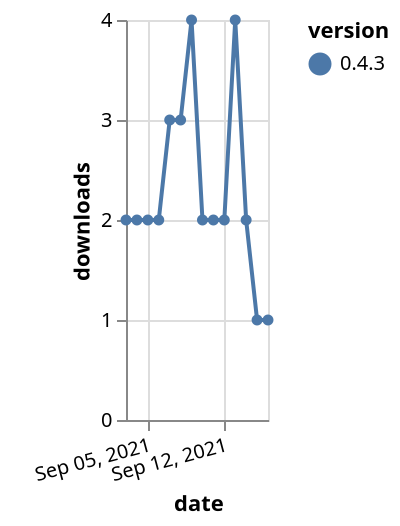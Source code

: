 {"$schema": "https://vega.github.io/schema/vega-lite/v5.json", "description": "A simple bar chart with embedded data.", "data": {"values": [{"date": "2021-09-03", "total": 1504, "delta": 2, "version": "0.4.3"}, {"date": "2021-09-04", "total": 1506, "delta": 2, "version": "0.4.3"}, {"date": "2021-09-05", "total": 1508, "delta": 2, "version": "0.4.3"}, {"date": "2021-09-06", "total": 1510, "delta": 2, "version": "0.4.3"}, {"date": "2021-09-07", "total": 1513, "delta": 3, "version": "0.4.3"}, {"date": "2021-09-08", "total": 1516, "delta": 3, "version": "0.4.3"}, {"date": "2021-09-09", "total": 1520, "delta": 4, "version": "0.4.3"}, {"date": "2021-09-10", "total": 1522, "delta": 2, "version": "0.4.3"}, {"date": "2021-09-11", "total": 1524, "delta": 2, "version": "0.4.3"}, {"date": "2021-09-12", "total": 1526, "delta": 2, "version": "0.4.3"}, {"date": "2021-09-13", "total": 1530, "delta": 4, "version": "0.4.3"}, {"date": "2021-09-14", "total": 1532, "delta": 2, "version": "0.4.3"}, {"date": "2021-09-15", "total": 1533, "delta": 1, "version": "0.4.3"}, {"date": "2021-09-16", "total": 1534, "delta": 1, "version": "0.4.3"}]}, "width": "container", "mark": {"type": "line", "point": {"filled": true}}, "encoding": {"x": {"field": "date", "type": "temporal", "timeUnit": "yearmonthdate", "title": "date", "axis": {"labelAngle": -15}}, "y": {"field": "delta", "type": "quantitative", "title": "downloads"}, "color": {"field": "version", "type": "nominal"}, "tooltip": {"field": "delta"}}}